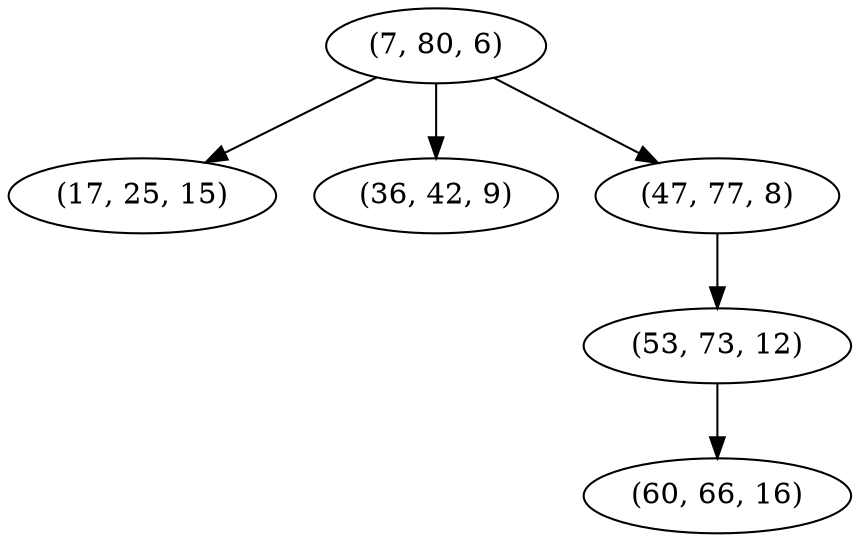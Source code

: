 digraph tree {
    "(7, 80, 6)";
    "(17, 25, 15)";
    "(36, 42, 9)";
    "(47, 77, 8)";
    "(53, 73, 12)";
    "(60, 66, 16)";
    "(7, 80, 6)" -> "(17, 25, 15)";
    "(7, 80, 6)" -> "(36, 42, 9)";
    "(7, 80, 6)" -> "(47, 77, 8)";
    "(47, 77, 8)" -> "(53, 73, 12)";
    "(53, 73, 12)" -> "(60, 66, 16)";
}
